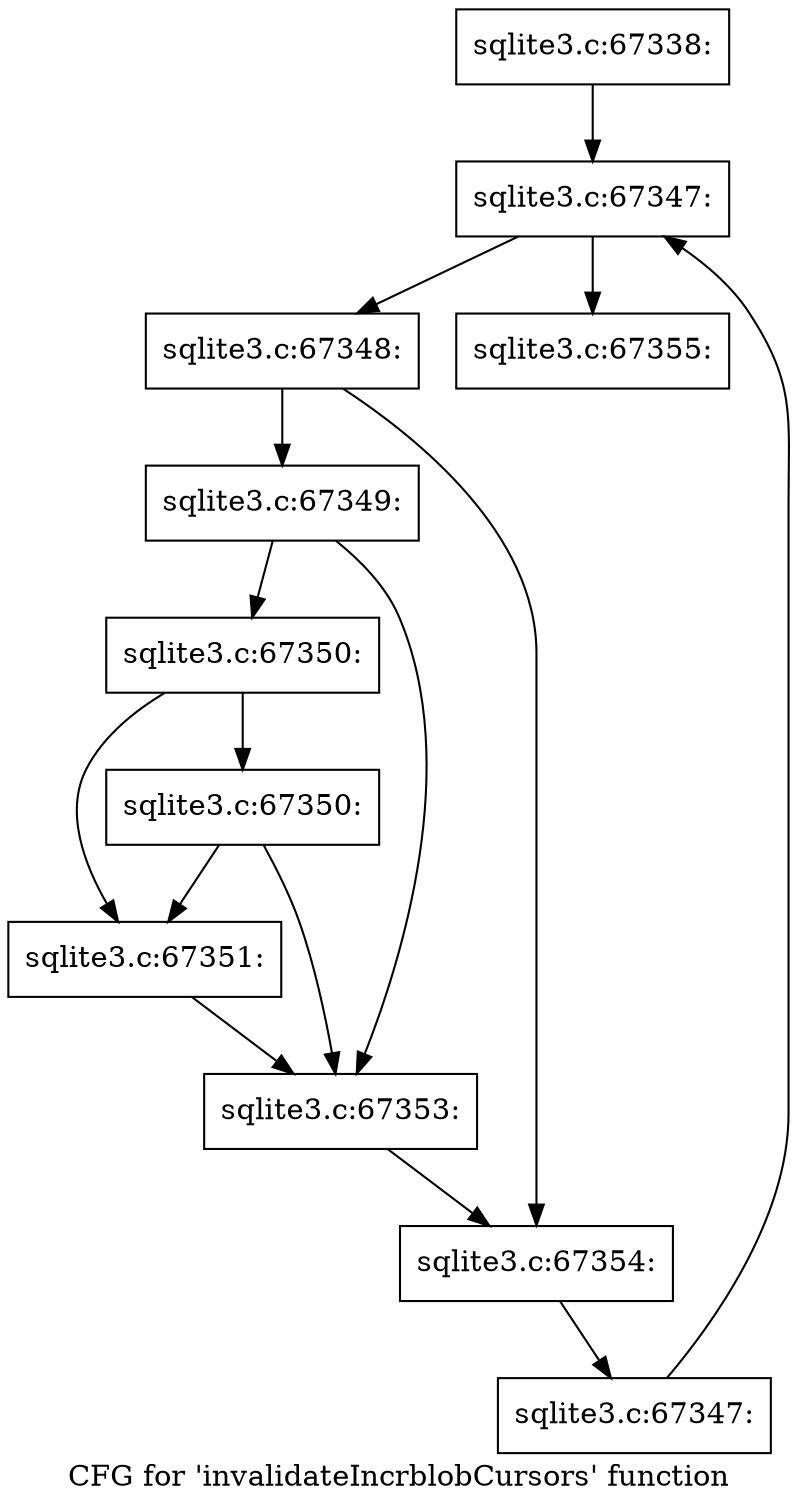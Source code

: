digraph "CFG for 'invalidateIncrblobCursors' function" {
	label="CFG for 'invalidateIncrblobCursors' function";

	Node0x55c0f7fd7ae0 [shape=record,label="{sqlite3.c:67338:}"];
	Node0x55c0f7fd7ae0 -> Node0x55c0f7fde1f0;
	Node0x55c0f7fde1f0 [shape=record,label="{sqlite3.c:67347:}"];
	Node0x55c0f7fde1f0 -> Node0x55c0f7fde410;
	Node0x55c0f7fde1f0 -> Node0x55c0f7fddd50;
	Node0x55c0f7fde410 [shape=record,label="{sqlite3.c:67348:}"];
	Node0x55c0f7fde410 -> Node0x55c0f7fde750;
	Node0x55c0f7fde410 -> Node0x55c0f7fde7a0;
	Node0x55c0f7fde750 [shape=record,label="{sqlite3.c:67349:}"];
	Node0x55c0f7fde750 -> Node0x55c0f7fdf150;
	Node0x55c0f7fde750 -> Node0x55c0f7fdf100;
	Node0x55c0f7fdf150 [shape=record,label="{sqlite3.c:67350:}"];
	Node0x55c0f7fdf150 -> Node0x55c0f7fdf0b0;
	Node0x55c0f7fdf150 -> Node0x55c0f7fdf650;
	Node0x55c0f7fdf650 [shape=record,label="{sqlite3.c:67350:}"];
	Node0x55c0f7fdf650 -> Node0x55c0f7fdf0b0;
	Node0x55c0f7fdf650 -> Node0x55c0f7fdf100;
	Node0x55c0f7fdf0b0 [shape=record,label="{sqlite3.c:67351:}"];
	Node0x55c0f7fdf0b0 -> Node0x55c0f7fdf100;
	Node0x55c0f7fdf100 [shape=record,label="{sqlite3.c:67353:}"];
	Node0x55c0f7fdf100 -> Node0x55c0f7fde7a0;
	Node0x55c0f7fde7a0 [shape=record,label="{sqlite3.c:67354:}"];
	Node0x55c0f7fde7a0 -> Node0x55c0f7fde380;
	Node0x55c0f7fde380 [shape=record,label="{sqlite3.c:67347:}"];
	Node0x55c0f7fde380 -> Node0x55c0f7fde1f0;
	Node0x55c0f7fddd50 [shape=record,label="{sqlite3.c:67355:}"];
}
